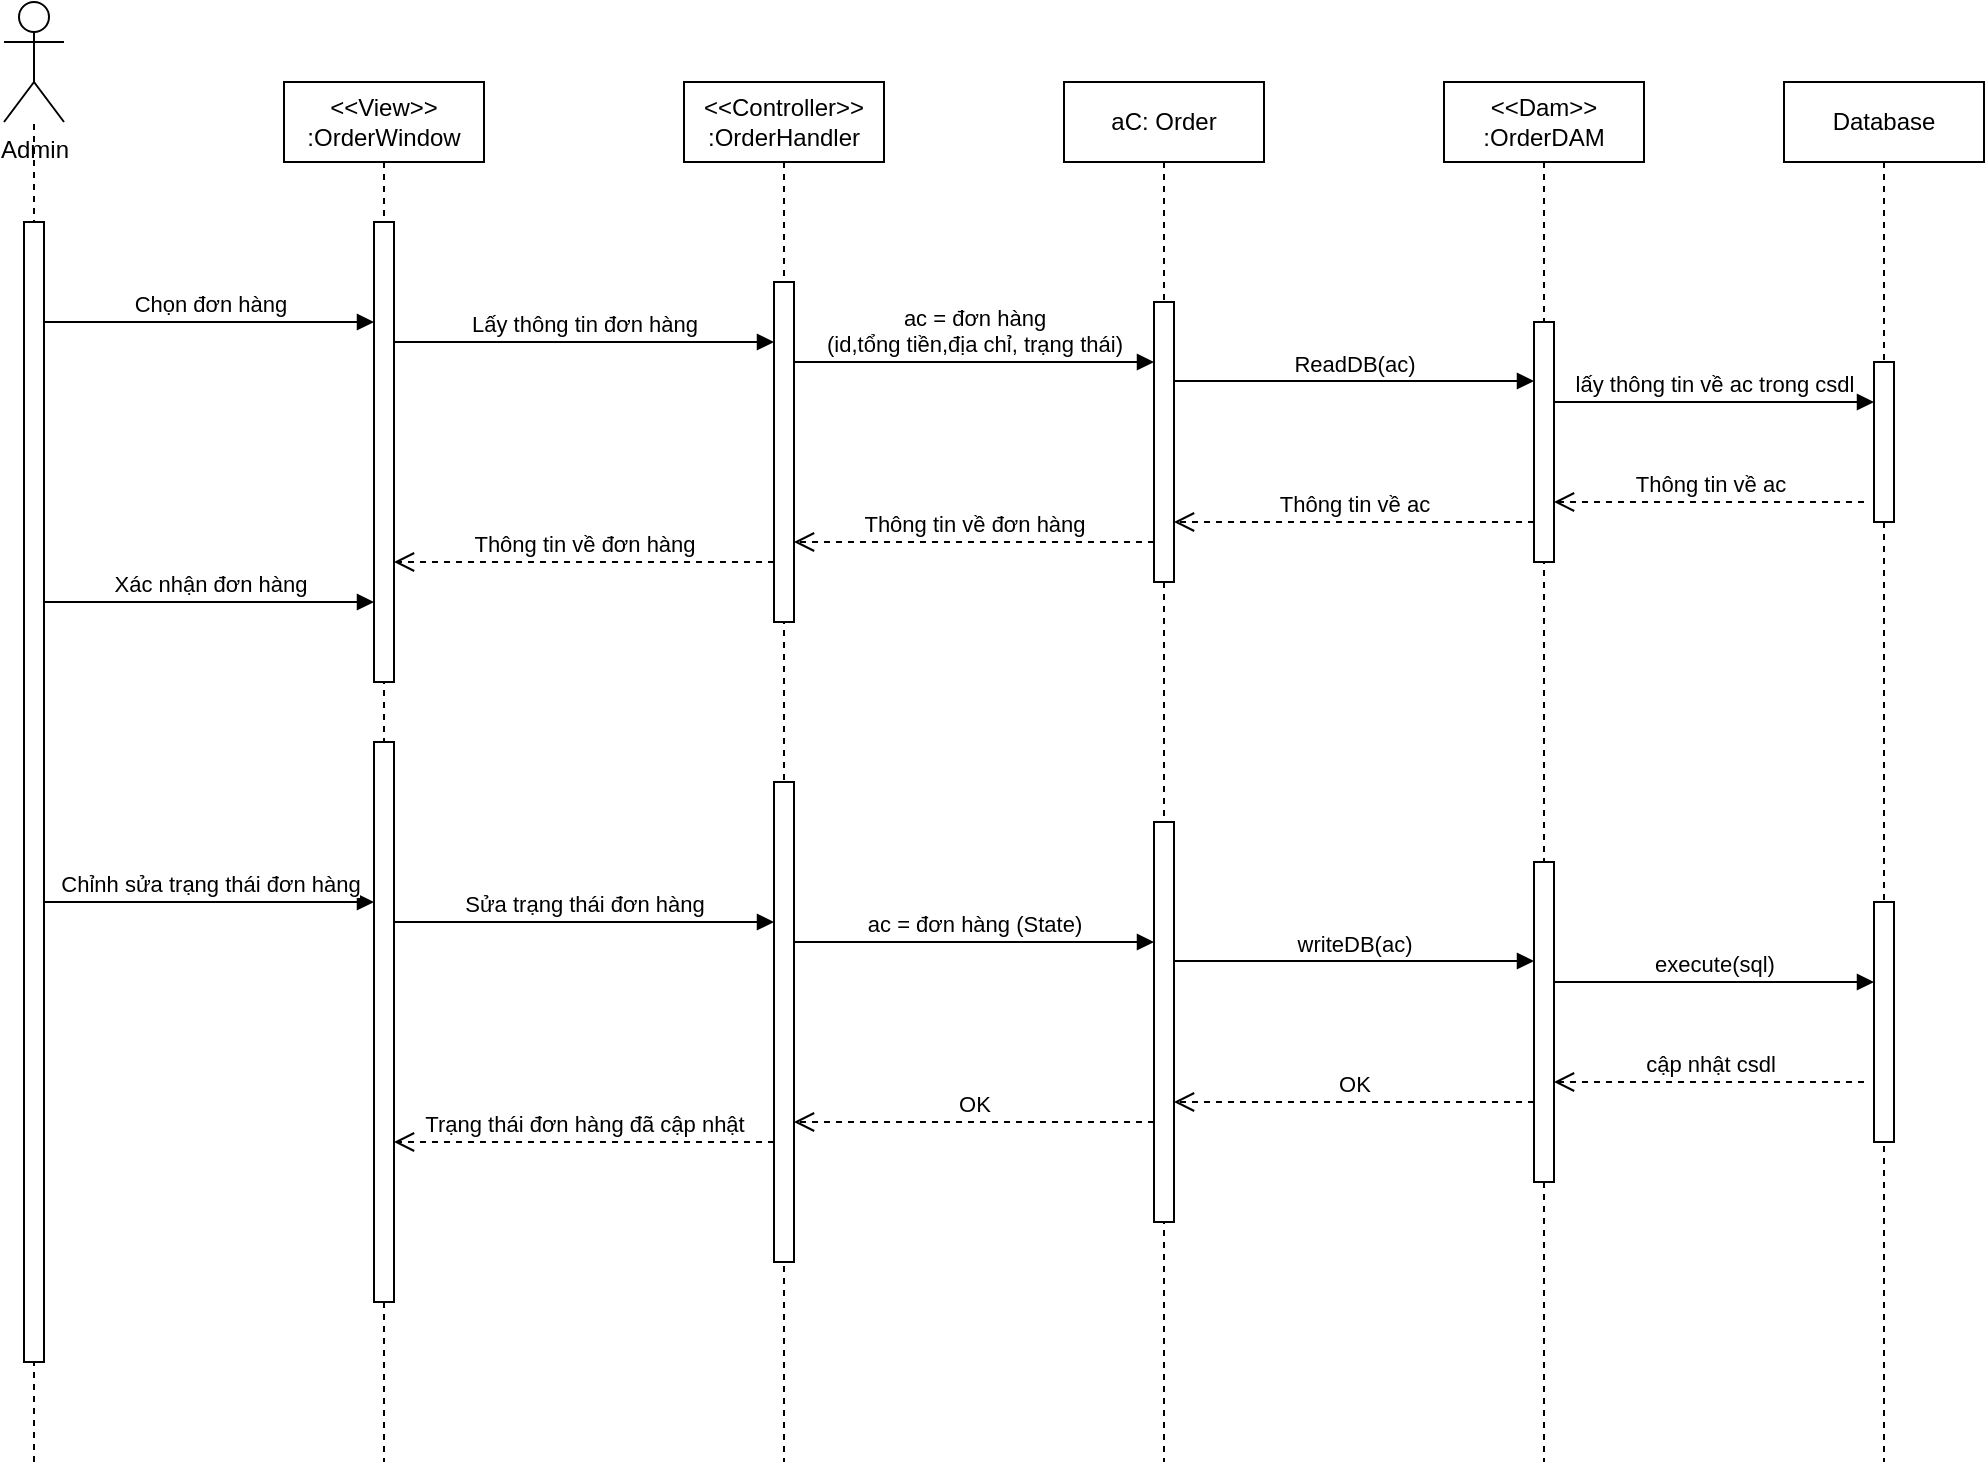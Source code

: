 <mxfile version="27.0.6">
  <diagram name="Page-1" id="2YBvvXClWsGukQMizWep">
    <mxGraphModel dx="1426" dy="783" grid="1" gridSize="10" guides="1" tooltips="1" connect="1" arrows="1" fold="1" page="1" pageScale="1" pageWidth="850" pageHeight="1100" math="0" shadow="0">
      <root>
        <mxCell id="0" />
        <mxCell id="1" parent="0" />
        <mxCell id="aM9ryv3xv72pqoxQDRHE-1" value="&amp;lt;&amp;lt;View&amp;gt;&amp;gt;&lt;div&gt;:OrderWindow&lt;/div&gt;" style="shape=umlLifeline;perimeter=lifelinePerimeter;whiteSpace=wrap;html=1;container=0;dropTarget=0;collapsible=0;recursiveResize=0;outlineConnect=0;portConstraint=eastwest;newEdgeStyle={&quot;edgeStyle&quot;:&quot;elbowEdgeStyle&quot;,&quot;elbow&quot;:&quot;vertical&quot;,&quot;curved&quot;:0,&quot;rounded&quot;:0};" parent="1" vertex="1">
          <mxGeometry x="250" y="190" width="100" height="690" as="geometry" />
        </mxCell>
        <mxCell id="aM9ryv3xv72pqoxQDRHE-2" value="" style="html=1;points=[];perimeter=orthogonalPerimeter;outlineConnect=0;targetShapes=umlLifeline;portConstraint=eastwest;newEdgeStyle={&quot;edgeStyle&quot;:&quot;elbowEdgeStyle&quot;,&quot;elbow&quot;:&quot;vertical&quot;,&quot;curved&quot;:0,&quot;rounded&quot;:0};" parent="aM9ryv3xv72pqoxQDRHE-1" vertex="1">
          <mxGeometry x="45" y="70" width="10" height="230" as="geometry" />
        </mxCell>
        <mxCell id="aM9ryv3xv72pqoxQDRHE-5" value="&amp;lt;&amp;lt;Controller&amp;gt;&amp;gt;&lt;div&gt;:OrderHandler&lt;/div&gt;" style="shape=umlLifeline;perimeter=lifelinePerimeter;whiteSpace=wrap;html=1;container=0;dropTarget=0;collapsible=0;recursiveResize=0;outlineConnect=0;portConstraint=eastwest;newEdgeStyle={&quot;edgeStyle&quot;:&quot;elbowEdgeStyle&quot;,&quot;elbow&quot;:&quot;vertical&quot;,&quot;curved&quot;:0,&quot;rounded&quot;:0};" parent="1" vertex="1">
          <mxGeometry x="450" y="190" width="100" height="690" as="geometry" />
        </mxCell>
        <mxCell id="aM9ryv3xv72pqoxQDRHE-6" value="" style="html=1;points=[];perimeter=orthogonalPerimeter;outlineConnect=0;targetShapes=umlLifeline;portConstraint=eastwest;newEdgeStyle={&quot;edgeStyle&quot;:&quot;elbowEdgeStyle&quot;,&quot;elbow&quot;:&quot;vertical&quot;,&quot;curved&quot;:0,&quot;rounded&quot;:0};" parent="aM9ryv3xv72pqoxQDRHE-5" vertex="1">
          <mxGeometry x="45" y="100" width="10" height="170" as="geometry" />
        </mxCell>
        <mxCell id="aM9ryv3xv72pqoxQDRHE-7" value="Lấy thông tin đơn hàng" style="html=1;verticalAlign=bottom;endArrow=block;edgeStyle=elbowEdgeStyle;elbow=vertical;curved=0;rounded=0;" parent="1" source="aM9ryv3xv72pqoxQDRHE-2" target="aM9ryv3xv72pqoxQDRHE-6" edge="1">
          <mxGeometry relative="1" as="geometry">
            <mxPoint x="310" y="320" as="sourcePoint" />
            <Array as="points">
              <mxPoint x="415" y="320" />
            </Array>
            <mxPoint x="490" y="320" as="targetPoint" />
            <mxPoint as="offset" />
          </mxGeometry>
        </mxCell>
        <mxCell id="aM9ryv3xv72pqoxQDRHE-8" value="Thông tin về đơn hàng" style="html=1;verticalAlign=bottom;endArrow=open;dashed=1;endSize=8;edgeStyle=elbowEdgeStyle;elbow=vertical;curved=0;rounded=0;" parent="1" source="aM9ryv3xv72pqoxQDRHE-6" target="aM9ryv3xv72pqoxQDRHE-2" edge="1">
          <mxGeometry relative="1" as="geometry">
            <mxPoint x="310" y="430" as="targetPoint" />
            <Array as="points">
              <mxPoint x="425" y="430" />
            </Array>
            <mxPoint x="470" y="430" as="sourcePoint" />
          </mxGeometry>
        </mxCell>
        <mxCell id="xA2Wl5JB03KacFfY15XN-1" value="aC: Order" style="shape=umlLifeline;perimeter=lifelinePerimeter;whiteSpace=wrap;html=1;container=0;dropTarget=0;collapsible=0;recursiveResize=0;outlineConnect=0;portConstraint=eastwest;newEdgeStyle={&quot;edgeStyle&quot;:&quot;elbowEdgeStyle&quot;,&quot;elbow&quot;:&quot;vertical&quot;,&quot;curved&quot;:0,&quot;rounded&quot;:0};" vertex="1" parent="1">
          <mxGeometry x="640" y="190" width="100" height="690" as="geometry" />
        </mxCell>
        <mxCell id="xA2Wl5JB03KacFfY15XN-2" value="" style="html=1;points=[];perimeter=orthogonalPerimeter;outlineConnect=0;targetShapes=umlLifeline;portConstraint=eastwest;newEdgeStyle={&quot;edgeStyle&quot;:&quot;elbowEdgeStyle&quot;,&quot;elbow&quot;:&quot;vertical&quot;,&quot;curved&quot;:0,&quot;rounded&quot;:0};" vertex="1" parent="xA2Wl5JB03KacFfY15XN-1">
          <mxGeometry x="45" y="110" width="10" height="140" as="geometry" />
        </mxCell>
        <mxCell id="xA2Wl5JB03KacFfY15XN-3" value="&amp;lt;&amp;lt;Dam&amp;gt;&amp;gt;&lt;div&gt;:OrderDAM&lt;/div&gt;" style="shape=umlLifeline;perimeter=lifelinePerimeter;whiteSpace=wrap;html=1;container=0;dropTarget=0;collapsible=0;recursiveResize=0;outlineConnect=0;portConstraint=eastwest;newEdgeStyle={&quot;edgeStyle&quot;:&quot;elbowEdgeStyle&quot;,&quot;elbow&quot;:&quot;vertical&quot;,&quot;curved&quot;:0,&quot;rounded&quot;:0};" vertex="1" parent="1">
          <mxGeometry x="830" y="190" width="100" height="690" as="geometry" />
        </mxCell>
        <mxCell id="xA2Wl5JB03KacFfY15XN-4" value="" style="html=1;points=[];perimeter=orthogonalPerimeter;outlineConnect=0;targetShapes=umlLifeline;portConstraint=eastwest;newEdgeStyle={&quot;edgeStyle&quot;:&quot;elbowEdgeStyle&quot;,&quot;elbow&quot;:&quot;vertical&quot;,&quot;curved&quot;:0,&quot;rounded&quot;:0};" vertex="1" parent="xA2Wl5JB03KacFfY15XN-3">
          <mxGeometry x="45" y="120" width="10" height="120" as="geometry" />
        </mxCell>
        <mxCell id="xA2Wl5JB03KacFfY15XN-5" value="Database" style="shape=umlLifeline;perimeter=lifelinePerimeter;whiteSpace=wrap;html=1;container=0;dropTarget=0;collapsible=0;recursiveResize=0;outlineConnect=0;portConstraint=eastwest;newEdgeStyle={&quot;edgeStyle&quot;:&quot;elbowEdgeStyle&quot;,&quot;elbow&quot;:&quot;vertical&quot;,&quot;curved&quot;:0,&quot;rounded&quot;:0};" vertex="1" parent="1">
          <mxGeometry x="1000" y="190" width="100" height="690" as="geometry" />
        </mxCell>
        <mxCell id="xA2Wl5JB03KacFfY15XN-6" value="" style="html=1;points=[];perimeter=orthogonalPerimeter;outlineConnect=0;targetShapes=umlLifeline;portConstraint=eastwest;newEdgeStyle={&quot;edgeStyle&quot;:&quot;elbowEdgeStyle&quot;,&quot;elbow&quot;:&quot;vertical&quot;,&quot;curved&quot;:0,&quot;rounded&quot;:0};" vertex="1" parent="xA2Wl5JB03KacFfY15XN-5">
          <mxGeometry x="45" y="140" width="10" height="80" as="geometry" />
        </mxCell>
        <mxCell id="xA2Wl5JB03KacFfY15XN-7" value="ac = đơn hàng&lt;div&gt;(id,tổng tiền,địa chỉ, trạng thái)&lt;/div&gt;" style="html=1;verticalAlign=bottom;endArrow=block;edgeStyle=elbowEdgeStyle;elbow=vertical;curved=0;rounded=0;" edge="1" parent="1" source="aM9ryv3xv72pqoxQDRHE-6" target="xA2Wl5JB03KacFfY15XN-2">
          <mxGeometry relative="1" as="geometry">
            <mxPoint x="510" y="330" as="sourcePoint" />
            <Array as="points">
              <mxPoint x="600" y="330" />
            </Array>
            <mxPoint x="650" y="330" as="targetPoint" />
            <mxPoint as="offset" />
          </mxGeometry>
        </mxCell>
        <mxCell id="xA2Wl5JB03KacFfY15XN-8" value="ReadDB(ac)" style="html=1;verticalAlign=bottom;endArrow=block;edgeStyle=elbowEdgeStyle;elbow=vertical;curved=0;rounded=0;" edge="1" parent="1" source="xA2Wl5JB03KacFfY15XN-2" target="xA2Wl5JB03KacFfY15XN-4">
          <mxGeometry relative="1" as="geometry">
            <mxPoint x="700" y="339.5" as="sourcePoint" />
            <Array as="points">
              <mxPoint x="790" y="339.5" />
            </Array>
            <mxPoint x="890" y="340" as="targetPoint" />
            <mxPoint as="offset" />
          </mxGeometry>
        </mxCell>
        <mxCell id="xA2Wl5JB03KacFfY15XN-9" value="lấy thông tin về ac trong csdl" style="html=1;verticalAlign=bottom;endArrow=block;edgeStyle=elbowEdgeStyle;elbow=vertical;curved=0;rounded=0;" edge="1" parent="1" source="xA2Wl5JB03KacFfY15XN-4" target="xA2Wl5JB03KacFfY15XN-6">
          <mxGeometry relative="1" as="geometry">
            <mxPoint x="890" y="350" as="sourcePoint" />
            <Array as="points">
              <mxPoint x="980" y="350" />
            </Array>
            <mxPoint x="1020" y="350" as="targetPoint" />
            <mxPoint as="offset" />
          </mxGeometry>
        </mxCell>
        <mxCell id="xA2Wl5JB03KacFfY15XN-14" value="Admin" style="shape=umlActor;verticalLabelPosition=bottom;verticalAlign=top;html=1;outlineConnect=0;" vertex="1" parent="1">
          <mxGeometry x="110" y="150" width="30" height="60" as="geometry" />
        </mxCell>
        <mxCell id="xA2Wl5JB03KacFfY15XN-16" value="" style="endArrow=none;dashed=1;html=1;rounded=0;" edge="1" parent="1" target="xA2Wl5JB03KacFfY15XN-14">
          <mxGeometry width="50" height="50" relative="1" as="geometry">
            <mxPoint x="125" y="880" as="sourcePoint" />
            <mxPoint x="470" y="470" as="targetPoint" />
          </mxGeometry>
        </mxCell>
        <mxCell id="xA2Wl5JB03KacFfY15XN-11" value="" style="html=1;points=[];perimeter=orthogonalPerimeter;outlineConnect=0;targetShapes=umlLifeline;portConstraint=eastwest;newEdgeStyle={&quot;edgeStyle&quot;:&quot;elbowEdgeStyle&quot;,&quot;elbow&quot;:&quot;vertical&quot;,&quot;curved&quot;:0,&quot;rounded&quot;:0};" vertex="1" parent="1">
          <mxGeometry x="120" y="260" width="10" height="570" as="geometry" />
        </mxCell>
        <mxCell id="xA2Wl5JB03KacFfY15XN-63" value="Chọn đơn hàng" style="html=1;verticalAlign=bottom;endArrow=block;edgeStyle=elbowEdgeStyle;elbow=vertical;curved=0;rounded=0;" edge="1" parent="1" target="aM9ryv3xv72pqoxQDRHE-2">
          <mxGeometry relative="1" as="geometry">
            <mxPoint x="130" y="310" as="sourcePoint" />
            <Array as="points">
              <mxPoint x="225" y="310" />
            </Array>
            <mxPoint x="270" y="310" as="targetPoint" />
            <mxPoint as="offset" />
          </mxGeometry>
        </mxCell>
        <mxCell id="xA2Wl5JB03KacFfY15XN-64" value="Thông tin về ac" style="html=1;verticalAlign=bottom;endArrow=open;dashed=1;endSize=8;edgeStyle=elbowEdgeStyle;elbow=vertical;curved=0;rounded=0;" edge="1" parent="1" target="xA2Wl5JB03KacFfY15XN-4">
          <mxGeometry relative="1" as="geometry">
            <mxPoint x="900" y="400" as="targetPoint" />
            <Array as="points">
              <mxPoint x="965" y="400" />
            </Array>
            <mxPoint x="1040" y="400" as="sourcePoint" />
          </mxGeometry>
        </mxCell>
        <mxCell id="xA2Wl5JB03KacFfY15XN-65" value="Thông tin về ac" style="html=1;verticalAlign=bottom;endArrow=open;dashed=1;endSize=8;edgeStyle=elbowEdgeStyle;elbow=vertical;curved=0;rounded=0;" edge="1" parent="1" source="xA2Wl5JB03KacFfY15XN-4" target="xA2Wl5JB03KacFfY15XN-2">
          <mxGeometry relative="1" as="geometry">
            <mxPoint x="710" y="410" as="targetPoint" />
            <Array as="points">
              <mxPoint x="805" y="410" />
            </Array>
            <mxPoint x="870" y="410" as="sourcePoint" />
          </mxGeometry>
        </mxCell>
        <mxCell id="xA2Wl5JB03KacFfY15XN-66" value="Thông tin về đơn hàng" style="html=1;verticalAlign=bottom;endArrow=open;dashed=1;endSize=8;edgeStyle=elbowEdgeStyle;elbow=vertical;curved=0;rounded=0;" edge="1" parent="1" source="xA2Wl5JB03KacFfY15XN-2" target="aM9ryv3xv72pqoxQDRHE-6">
          <mxGeometry relative="1" as="geometry">
            <mxPoint x="540" y="420" as="targetPoint" />
            <Array as="points">
              <mxPoint x="610" y="420" />
            </Array>
            <mxPoint x="680" y="420" as="sourcePoint" />
          </mxGeometry>
        </mxCell>
        <mxCell id="xA2Wl5JB03KacFfY15XN-82" value="Sửa trạng thái đơn hàng" style="html=1;verticalAlign=bottom;endArrow=block;edgeStyle=elbowEdgeStyle;elbow=horizontal;curved=0;rounded=0;" edge="1" parent="1">
          <mxGeometry relative="1" as="geometry">
            <mxPoint x="305" y="610" as="sourcePoint" />
            <Array as="points">
              <mxPoint x="415" y="610" />
            </Array>
            <mxPoint x="495" y="610" as="targetPoint" />
            <mxPoint as="offset" />
          </mxGeometry>
        </mxCell>
        <mxCell id="xA2Wl5JB03KacFfY15XN-83" value="Trạng thái đơn hàng đã cập nhật" style="html=1;verticalAlign=bottom;endArrow=open;dashed=1;endSize=8;edgeStyle=elbowEdgeStyle;elbow=vertical;curved=0;rounded=0;" edge="1" parent="1">
          <mxGeometry relative="1" as="geometry">
            <mxPoint x="305" y="720" as="targetPoint" />
            <Array as="points">
              <mxPoint x="425" y="720" />
            </Array>
            <mxPoint x="495" y="720" as="sourcePoint" />
          </mxGeometry>
        </mxCell>
        <mxCell id="xA2Wl5JB03KacFfY15XN-84" value="" style="html=1;points=[];perimeter=orthogonalPerimeter;outlineConnect=0;targetShapes=umlLifeline;portConstraint=eastwest;newEdgeStyle={&quot;edgeStyle&quot;:&quot;elbowEdgeStyle&quot;,&quot;elbow&quot;:&quot;vertical&quot;,&quot;curved&quot;:0,&quot;rounded&quot;:0};" vertex="1" parent="1">
          <mxGeometry x="685" y="560" width="10" height="200" as="geometry" />
        </mxCell>
        <mxCell id="xA2Wl5JB03KacFfY15XN-85" value="" style="html=1;points=[];perimeter=orthogonalPerimeter;outlineConnect=0;targetShapes=umlLifeline;portConstraint=eastwest;newEdgeStyle={&quot;edgeStyle&quot;:&quot;elbowEdgeStyle&quot;,&quot;elbow&quot;:&quot;vertical&quot;,&quot;curved&quot;:0,&quot;rounded&quot;:0};" vertex="1" parent="1">
          <mxGeometry x="875" y="580" width="10" height="160" as="geometry" />
        </mxCell>
        <mxCell id="xA2Wl5JB03KacFfY15XN-86" value="ac = đơn hàng (State)" style="html=1;verticalAlign=bottom;endArrow=block;edgeStyle=elbowEdgeStyle;elbow=vertical;curved=0;rounded=0;" edge="1" parent="1" target="xA2Wl5JB03KacFfY15XN-84">
          <mxGeometry relative="1" as="geometry">
            <mxPoint x="505" y="620" as="sourcePoint" />
            <Array as="points">
              <mxPoint x="600" y="620" />
            </Array>
            <mxPoint x="650" y="620" as="targetPoint" />
            <mxPoint as="offset" />
          </mxGeometry>
        </mxCell>
        <mxCell id="xA2Wl5JB03KacFfY15XN-87" value="writeDB(ac)" style="html=1;verticalAlign=bottom;endArrow=block;edgeStyle=elbowEdgeStyle;elbow=vertical;curved=0;rounded=0;" edge="1" parent="1" source="xA2Wl5JB03KacFfY15XN-84" target="xA2Wl5JB03KacFfY15XN-85">
          <mxGeometry relative="1" as="geometry">
            <mxPoint x="700" y="629.5" as="sourcePoint" />
            <Array as="points">
              <mxPoint x="790" y="629.5" />
            </Array>
            <mxPoint x="890" y="630" as="targetPoint" />
            <mxPoint as="offset" />
          </mxGeometry>
        </mxCell>
        <mxCell id="xA2Wl5JB03KacFfY15XN-88" value="execute(sql)" style="html=1;verticalAlign=bottom;endArrow=block;edgeStyle=elbowEdgeStyle;elbow=vertical;curved=0;rounded=0;" edge="1" parent="1" source="xA2Wl5JB03KacFfY15XN-85">
          <mxGeometry relative="1" as="geometry">
            <mxPoint x="890" y="640" as="sourcePoint" />
            <Array as="points">
              <mxPoint x="980" y="640" />
            </Array>
            <mxPoint x="1045" y="640" as="targetPoint" />
            <mxPoint as="offset" />
          </mxGeometry>
        </mxCell>
        <mxCell id="xA2Wl5JB03KacFfY15XN-89" value="Chỉnh sửa trạng thái đơn hàng" style="html=1;verticalAlign=bottom;endArrow=block;edgeStyle=elbowEdgeStyle;elbow=horizontal;curved=0;rounded=0;" edge="1" parent="1">
          <mxGeometry relative="1" as="geometry">
            <mxPoint x="130" y="600" as="sourcePoint" />
            <Array as="points">
              <mxPoint x="225" y="600" />
            </Array>
            <mxPoint x="295" y="600" as="targetPoint" />
            <mxPoint as="offset" />
          </mxGeometry>
        </mxCell>
        <mxCell id="xA2Wl5JB03KacFfY15XN-90" value="cập nhật csdl" style="html=1;verticalAlign=bottom;endArrow=open;dashed=1;endSize=8;edgeStyle=elbowEdgeStyle;elbow=horizontal;curved=0;rounded=0;" edge="1" parent="1" target="xA2Wl5JB03KacFfY15XN-85">
          <mxGeometry relative="1" as="geometry">
            <mxPoint x="900" y="690" as="targetPoint" />
            <Array as="points">
              <mxPoint x="965" y="690" />
            </Array>
            <mxPoint x="1040" y="690" as="sourcePoint" />
          </mxGeometry>
        </mxCell>
        <mxCell id="xA2Wl5JB03KacFfY15XN-91" value="OK" style="html=1;verticalAlign=bottom;endArrow=open;dashed=1;endSize=8;edgeStyle=elbowEdgeStyle;elbow=horizontal;curved=0;rounded=0;" edge="1" parent="1" source="xA2Wl5JB03KacFfY15XN-85" target="xA2Wl5JB03KacFfY15XN-84">
          <mxGeometry relative="1" as="geometry">
            <mxPoint x="710" y="700" as="targetPoint" />
            <Array as="points">
              <mxPoint x="805" y="700" />
            </Array>
            <mxPoint x="870" y="700" as="sourcePoint" />
          </mxGeometry>
        </mxCell>
        <mxCell id="xA2Wl5JB03KacFfY15XN-92" value="OK" style="html=1;verticalAlign=bottom;endArrow=open;dashed=1;endSize=8;edgeStyle=elbowEdgeStyle;elbow=vertical;curved=0;rounded=0;" edge="1" parent="1" source="xA2Wl5JB03KacFfY15XN-84">
          <mxGeometry relative="1" as="geometry">
            <mxPoint x="505" y="710" as="targetPoint" />
            <Array as="points">
              <mxPoint x="610" y="710" />
            </Array>
            <mxPoint x="680" y="710" as="sourcePoint" />
          </mxGeometry>
        </mxCell>
        <mxCell id="xA2Wl5JB03KacFfY15XN-98" value="" style="html=1;points=[];perimeter=orthogonalPerimeter;outlineConnect=0;targetShapes=umlLifeline;portConstraint=eastwest;newEdgeStyle={&quot;edgeStyle&quot;:&quot;elbowEdgeStyle&quot;,&quot;elbow&quot;:&quot;vertical&quot;,&quot;curved&quot;:0,&quot;rounded&quot;:0};" vertex="1" parent="1">
          <mxGeometry x="295" y="520" width="10" height="280" as="geometry" />
        </mxCell>
        <mxCell id="xA2Wl5JB03KacFfY15XN-99" value="" style="html=1;points=[];perimeter=orthogonalPerimeter;outlineConnect=0;targetShapes=umlLifeline;portConstraint=eastwest;newEdgeStyle={&quot;edgeStyle&quot;:&quot;elbowEdgeStyle&quot;,&quot;elbow&quot;:&quot;vertical&quot;,&quot;curved&quot;:0,&quot;rounded&quot;:0};" vertex="1" parent="1">
          <mxGeometry x="495" y="540" width="10" height="240" as="geometry" />
        </mxCell>
        <mxCell id="xA2Wl5JB03KacFfY15XN-100" value="" style="html=1;points=[];perimeter=orthogonalPerimeter;outlineConnect=0;targetShapes=umlLifeline;portConstraint=eastwest;newEdgeStyle={&quot;edgeStyle&quot;:&quot;elbowEdgeStyle&quot;,&quot;elbow&quot;:&quot;vertical&quot;,&quot;curved&quot;:0,&quot;rounded&quot;:0};" vertex="1" parent="1">
          <mxGeometry x="1045" y="600" width="10" height="120" as="geometry" />
        </mxCell>
        <mxCell id="xA2Wl5JB03KacFfY15XN-126" value="Xác nhận đơn hàng" style="html=1;verticalAlign=bottom;endArrow=block;edgeStyle=elbowEdgeStyle;elbow=vertical;curved=0;rounded=0;" edge="1" parent="1">
          <mxGeometry relative="1" as="geometry">
            <mxPoint x="130" y="450" as="sourcePoint" />
            <Array as="points">
              <mxPoint x="225" y="450" />
            </Array>
            <mxPoint x="295" y="450" as="targetPoint" />
            <mxPoint as="offset" />
          </mxGeometry>
        </mxCell>
      </root>
    </mxGraphModel>
  </diagram>
</mxfile>
